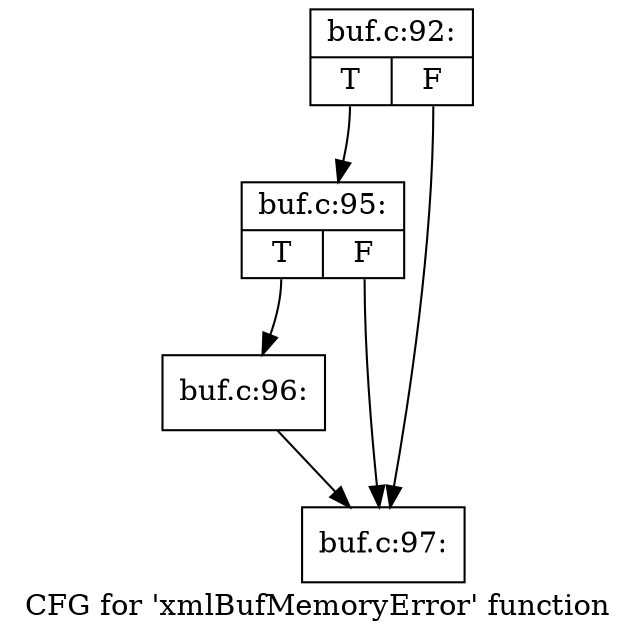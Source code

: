 digraph "CFG for 'xmlBufMemoryError' function" {
	label="CFG for 'xmlBufMemoryError' function";

	Node0x56726f0 [shape=record,label="{buf.c:92:|{<s0>T|<s1>F}}"];
	Node0x56726f0:s0 -> Node0x5675170;
	Node0x56726f0:s1 -> Node0x5675120;
	Node0x5675170 [shape=record,label="{buf.c:95:|{<s0>T|<s1>F}}"];
	Node0x5675170:s0 -> Node0x55a6420;
	Node0x5675170:s1 -> Node0x5675120;
	Node0x55a6420 [shape=record,label="{buf.c:96:}"];
	Node0x55a6420 -> Node0x5675120;
	Node0x5675120 [shape=record,label="{buf.c:97:}"];
}
